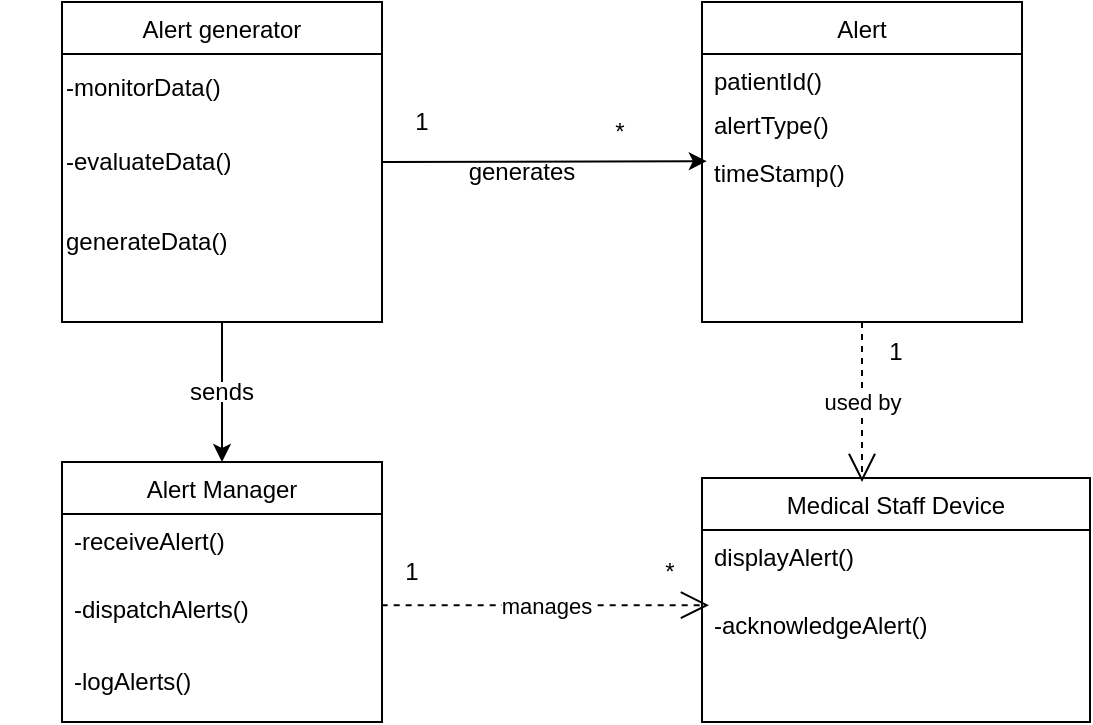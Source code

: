 <mxfile version="24.3.1" type="github">
  <diagram id="C5RBs43oDa-KdzZeNtuy" name="Page-1">
    <mxGraphModel dx="985" dy="400" grid="1" gridSize="10" guides="1" tooltips="1" connect="1" arrows="1" fold="1" page="1" pageScale="1" pageWidth="827" pageHeight="1169" math="0" shadow="0">
      <root>
        <mxCell id="WIyWlLk6GJQsqaUBKTNV-0" />
        <mxCell id="WIyWlLk6GJQsqaUBKTNV-1" parent="WIyWlLk6GJQsqaUBKTNV-0" />
        <mxCell id="zkfFHV4jXpPFQw0GAbJ--17" value="Alert generator" style="swimlane;fontStyle=0;align=center;verticalAlign=top;childLayout=stackLayout;horizontal=1;startSize=26;horizontalStack=0;resizeParent=1;resizeLast=0;collapsible=1;marginBottom=0;rounded=0;shadow=0;strokeWidth=1;" parent="WIyWlLk6GJQsqaUBKTNV-1" vertex="1">
          <mxGeometry x="40" y="80" width="160" height="160" as="geometry">
            <mxRectangle x="550" y="140" width="160" height="26" as="alternateBounds" />
          </mxGeometry>
        </mxCell>
        <mxCell id="0qFFCE6mKAQhbtnXPZ_d-0" value="-monitorData()" style="text;html=1;align=left;verticalAlign=middle;whiteSpace=wrap;rounded=0;" vertex="1" parent="zkfFHV4jXpPFQw0GAbJ--17">
          <mxGeometry y="26" width="160" height="34" as="geometry" />
        </mxCell>
        <mxCell id="0qFFCE6mKAQhbtnXPZ_d-5" value="-evaluateData()" style="text;html=1;align=left;verticalAlign=middle;whiteSpace=wrap;rounded=0;" vertex="1" parent="zkfFHV4jXpPFQw0GAbJ--17">
          <mxGeometry y="60" width="160" height="40" as="geometry" />
        </mxCell>
        <mxCell id="0qFFCE6mKAQhbtnXPZ_d-6" value="generateData()" style="text;html=1;align=left;verticalAlign=middle;whiteSpace=wrap;rounded=0;" vertex="1" parent="zkfFHV4jXpPFQw0GAbJ--17">
          <mxGeometry y="100" width="160" height="40" as="geometry" />
        </mxCell>
        <mxCell id="Q-wF_A_FUJBtQW3jJvex-2" value="Alert" style="swimlane;fontStyle=0;align=center;verticalAlign=top;childLayout=stackLayout;horizontal=1;startSize=26;horizontalStack=0;resizeParent=1;resizeLast=0;collapsible=1;marginBottom=0;rounded=0;shadow=0;strokeWidth=1;" parent="WIyWlLk6GJQsqaUBKTNV-1" vertex="1">
          <mxGeometry x="360" y="80" width="160" height="160" as="geometry">
            <mxRectangle x="550" y="140" width="160" height="26" as="alternateBounds" />
          </mxGeometry>
        </mxCell>
        <mxCell id="Q-wF_A_FUJBtQW3jJvex-3" value="patientId()" style="text;align=left;verticalAlign=top;spacingLeft=4;spacingRight=4;overflow=hidden;rotatable=0;points=[[0,0.5],[1,0.5]];portConstraint=eastwest;" parent="Q-wF_A_FUJBtQW3jJvex-2" vertex="1">
          <mxGeometry y="26" width="160" height="22" as="geometry" />
        </mxCell>
        <mxCell id="Q-wF_A_FUJBtQW3jJvex-5" value="alertType()" style="text;align=left;verticalAlign=top;spacingLeft=4;spacingRight=4;overflow=hidden;rotatable=0;points=[[0,0.5],[1,0.5]];portConstraint=eastwest;rounded=0;shadow=0;html=0;" parent="Q-wF_A_FUJBtQW3jJvex-2" vertex="1">
          <mxGeometry y="48" width="160" height="24" as="geometry" />
        </mxCell>
        <mxCell id="Q-wF_A_FUJBtQW3jJvex-4" value="timeStamp()" style="text;align=left;verticalAlign=top;spacingLeft=4;spacingRight=4;overflow=hidden;rotatable=0;points=[[0,0.5],[1,0.5]];portConstraint=eastwest;rounded=0;shadow=0;html=0;" parent="Q-wF_A_FUJBtQW3jJvex-2" vertex="1">
          <mxGeometry y="72" width="160" height="30" as="geometry" />
        </mxCell>
        <mxCell id="Q-wF_A_FUJBtQW3jJvex-10" value="Alert Manager&#xa;" style="swimlane;fontStyle=0;align=center;verticalAlign=top;childLayout=stackLayout;horizontal=1;startSize=26;horizontalStack=0;resizeParent=1;resizeLast=0;collapsible=1;marginBottom=0;rounded=0;shadow=0;strokeWidth=1;" parent="WIyWlLk6GJQsqaUBKTNV-1" vertex="1">
          <mxGeometry x="40" y="310" width="160" height="130" as="geometry">
            <mxRectangle x="550" y="140" width="160" height="26" as="alternateBounds" />
          </mxGeometry>
        </mxCell>
        <mxCell id="0qFFCE6mKAQhbtnXPZ_d-15" value="-receiveAlert()" style="text;strokeColor=none;fillColor=none;align=left;verticalAlign=top;spacingLeft=4;spacingRight=4;overflow=hidden;rotatable=0;points=[[0,0.5],[1,0.5]];portConstraint=eastwest;whiteSpace=wrap;html=1;" vertex="1" parent="Q-wF_A_FUJBtQW3jJvex-10">
          <mxGeometry y="26" width="160" height="34" as="geometry" />
        </mxCell>
        <mxCell id="0qFFCE6mKAQhbtnXPZ_d-16" value="-dispatchAlerts()" style="text;strokeColor=none;fillColor=none;align=left;verticalAlign=top;spacingLeft=4;spacingRight=4;overflow=hidden;rotatable=0;points=[[0,0.5],[1,0.5]];portConstraint=eastwest;whiteSpace=wrap;html=1;" vertex="1" parent="Q-wF_A_FUJBtQW3jJvex-10">
          <mxGeometry y="60" width="160" height="36" as="geometry" />
        </mxCell>
        <mxCell id="0qFFCE6mKAQhbtnXPZ_d-17" value="-logAlerts()" style="text;strokeColor=none;fillColor=none;align=left;verticalAlign=top;spacingLeft=4;spacingRight=4;overflow=hidden;rotatable=0;points=[[0,0.5],[1,0.5]];portConstraint=eastwest;whiteSpace=wrap;html=1;" vertex="1" parent="Q-wF_A_FUJBtQW3jJvex-10">
          <mxGeometry y="96" width="160" height="26" as="geometry" />
        </mxCell>
        <mxCell id="Q-wF_A_FUJBtQW3jJvex-29" value="" style="endArrow=none;html=1;rounded=0;" parent="WIyWlLk6GJQsqaUBKTNV-1" edge="1">
          <mxGeometry width="50" height="50" relative="1" as="geometry">
            <mxPoint x="10" y="200" as="sourcePoint" />
            <mxPoint x="10" y="200" as="targetPoint" />
          </mxGeometry>
        </mxCell>
        <mxCell id="Q-wF_A_FUJBtQW3jJvex-36" value="" style="endArrow=classic;html=1;rounded=0;exitX=1;exitY=0.5;exitDx=0;exitDy=0;entryX=0.015;entryY=0.252;entryDx=0;entryDy=0;entryPerimeter=0;" parent="WIyWlLk6GJQsqaUBKTNV-1" edge="1" target="Q-wF_A_FUJBtQW3jJvex-4" source="0qFFCE6mKAQhbtnXPZ_d-5">
          <mxGeometry width="50" height="50" relative="1" as="geometry">
            <mxPoint x="260" y="159.67" as="sourcePoint" />
            <mxPoint x="320" y="159.67" as="targetPoint" />
          </mxGeometry>
        </mxCell>
        <mxCell id="0qFFCE6mKAQhbtnXPZ_d-8" value="1" style="text;html=1;align=center;verticalAlign=middle;whiteSpace=wrap;rounded=0;" vertex="1" parent="WIyWlLk6GJQsqaUBKTNV-1">
          <mxGeometry x="200" y="130" width="40" height="20" as="geometry" />
        </mxCell>
        <mxCell id="0qFFCE6mKAQhbtnXPZ_d-10" value="generates" style="text;html=1;align=center;verticalAlign=middle;whiteSpace=wrap;rounded=0;" vertex="1" parent="WIyWlLk6GJQsqaUBKTNV-1">
          <mxGeometry x="240" y="150" width="60" height="30" as="geometry" />
        </mxCell>
        <mxCell id="0qFFCE6mKAQhbtnXPZ_d-11" value="*" style="text;html=1;align=center;verticalAlign=middle;whiteSpace=wrap;rounded=0;" vertex="1" parent="WIyWlLk6GJQsqaUBKTNV-1">
          <mxGeometry x="304" y="140" width="30" height="10" as="geometry" />
        </mxCell>
        <mxCell id="0qFFCE6mKAQhbtnXPZ_d-18" value="Medical Staff Device" style="swimlane;fontStyle=0;align=center;verticalAlign=top;childLayout=stackLayout;horizontal=1;startSize=26;horizontalStack=0;resizeParent=1;resizeLast=0;collapsible=1;marginBottom=0;rounded=0;shadow=0;strokeWidth=1;" vertex="1" parent="WIyWlLk6GJQsqaUBKTNV-1">
          <mxGeometry x="360" y="318" width="194" height="122" as="geometry">
            <mxRectangle x="550" y="140" width="160" height="26" as="alternateBounds" />
          </mxGeometry>
        </mxCell>
        <mxCell id="0qFFCE6mKAQhbtnXPZ_d-19" value="displayAlert()" style="text;strokeColor=none;fillColor=none;align=left;verticalAlign=top;spacingLeft=4;spacingRight=4;overflow=hidden;rotatable=0;points=[[0,0.5],[1,0.5]];portConstraint=eastwest;whiteSpace=wrap;html=1;" vertex="1" parent="0qFFCE6mKAQhbtnXPZ_d-18">
          <mxGeometry y="26" width="194" height="34" as="geometry" />
        </mxCell>
        <mxCell id="0qFFCE6mKAQhbtnXPZ_d-20" value="-acknowledgeAlert()" style="text;strokeColor=none;fillColor=none;align=left;verticalAlign=top;spacingLeft=4;spacingRight=4;overflow=hidden;rotatable=0;points=[[0,0.5],[1,0.5]];portConstraint=eastwest;whiteSpace=wrap;html=1;" vertex="1" parent="0qFFCE6mKAQhbtnXPZ_d-18">
          <mxGeometry y="60" width="194" height="36" as="geometry" />
        </mxCell>
        <mxCell id="0qFFCE6mKAQhbtnXPZ_d-22" value="" style="endArrow=classic;html=1;rounded=0;entryX=0.5;entryY=0;entryDx=0;entryDy=0;" edge="1" parent="WIyWlLk6GJQsqaUBKTNV-1" target="Q-wF_A_FUJBtQW3jJvex-10">
          <mxGeometry width="50" height="50" relative="1" as="geometry">
            <mxPoint x="120" y="280" as="sourcePoint" />
            <mxPoint x="470" y="320" as="targetPoint" />
          </mxGeometry>
        </mxCell>
        <mxCell id="0qFFCE6mKAQhbtnXPZ_d-23" value="sends" style="text;html=1;align=center;verticalAlign=middle;whiteSpace=wrap;rounded=0;" vertex="1" parent="WIyWlLk6GJQsqaUBKTNV-1">
          <mxGeometry x="90" y="260" width="60" height="30" as="geometry" />
        </mxCell>
        <mxCell id="0qFFCE6mKAQhbtnXPZ_d-25" value="" style="endArrow=none;html=1;rounded=0;exitX=0.5;exitY=1;exitDx=0;exitDy=0;entryX=0.5;entryY=0.333;entryDx=0;entryDy=0;entryPerimeter=0;" edge="1" parent="WIyWlLk6GJQsqaUBKTNV-1" source="zkfFHV4jXpPFQw0GAbJ--17" target="0qFFCE6mKAQhbtnXPZ_d-23">
          <mxGeometry width="50" height="50" relative="1" as="geometry">
            <mxPoint x="420" y="370" as="sourcePoint" />
            <mxPoint x="470" y="320" as="targetPoint" />
          </mxGeometry>
        </mxCell>
        <mxCell id="0qFFCE6mKAQhbtnXPZ_d-28" value="used by" style="endArrow=open;endSize=12;dashed=1;html=1;rounded=0;exitX=0.5;exitY=1;exitDx=0;exitDy=0;" edge="1" parent="WIyWlLk6GJQsqaUBKTNV-1" source="Q-wF_A_FUJBtQW3jJvex-2">
          <mxGeometry width="160" relative="1" as="geometry">
            <mxPoint x="360" y="350" as="sourcePoint" />
            <mxPoint x="440" y="320" as="targetPoint" />
          </mxGeometry>
        </mxCell>
        <mxCell id="0qFFCE6mKAQhbtnXPZ_d-29" value="manages" style="endArrow=open;endSize=12;dashed=1;html=1;rounded=0;exitX=0.999;exitY=0.322;exitDx=0;exitDy=0;exitPerimeter=0;entryX=0.018;entryY=0.1;entryDx=0;entryDy=0;entryPerimeter=0;" edge="1" parent="WIyWlLk6GJQsqaUBKTNV-1" source="0qFFCE6mKAQhbtnXPZ_d-16" target="0qFFCE6mKAQhbtnXPZ_d-20">
          <mxGeometry width="160" relative="1" as="geometry">
            <mxPoint x="360" y="350" as="sourcePoint" />
            <mxPoint x="520" y="350" as="targetPoint" />
          </mxGeometry>
        </mxCell>
        <mxCell id="0qFFCE6mKAQhbtnXPZ_d-30" value="1" style="text;html=1;align=center;verticalAlign=middle;whiteSpace=wrap;rounded=0;" vertex="1" parent="WIyWlLk6GJQsqaUBKTNV-1">
          <mxGeometry x="442" y="240" width="30" height="30" as="geometry" />
        </mxCell>
        <mxCell id="0qFFCE6mKAQhbtnXPZ_d-31" value="1" style="text;html=1;align=center;verticalAlign=middle;whiteSpace=wrap;rounded=0;" vertex="1" parent="WIyWlLk6GJQsqaUBKTNV-1">
          <mxGeometry x="200" y="350" width="30" height="30" as="geometry" />
        </mxCell>
        <mxCell id="0qFFCE6mKAQhbtnXPZ_d-33" value="*" style="text;html=1;align=center;verticalAlign=middle;whiteSpace=wrap;rounded=0;" vertex="1" parent="WIyWlLk6GJQsqaUBKTNV-1">
          <mxGeometry x="334" y="350" width="20" height="30" as="geometry" />
        </mxCell>
      </root>
    </mxGraphModel>
  </diagram>
</mxfile>
